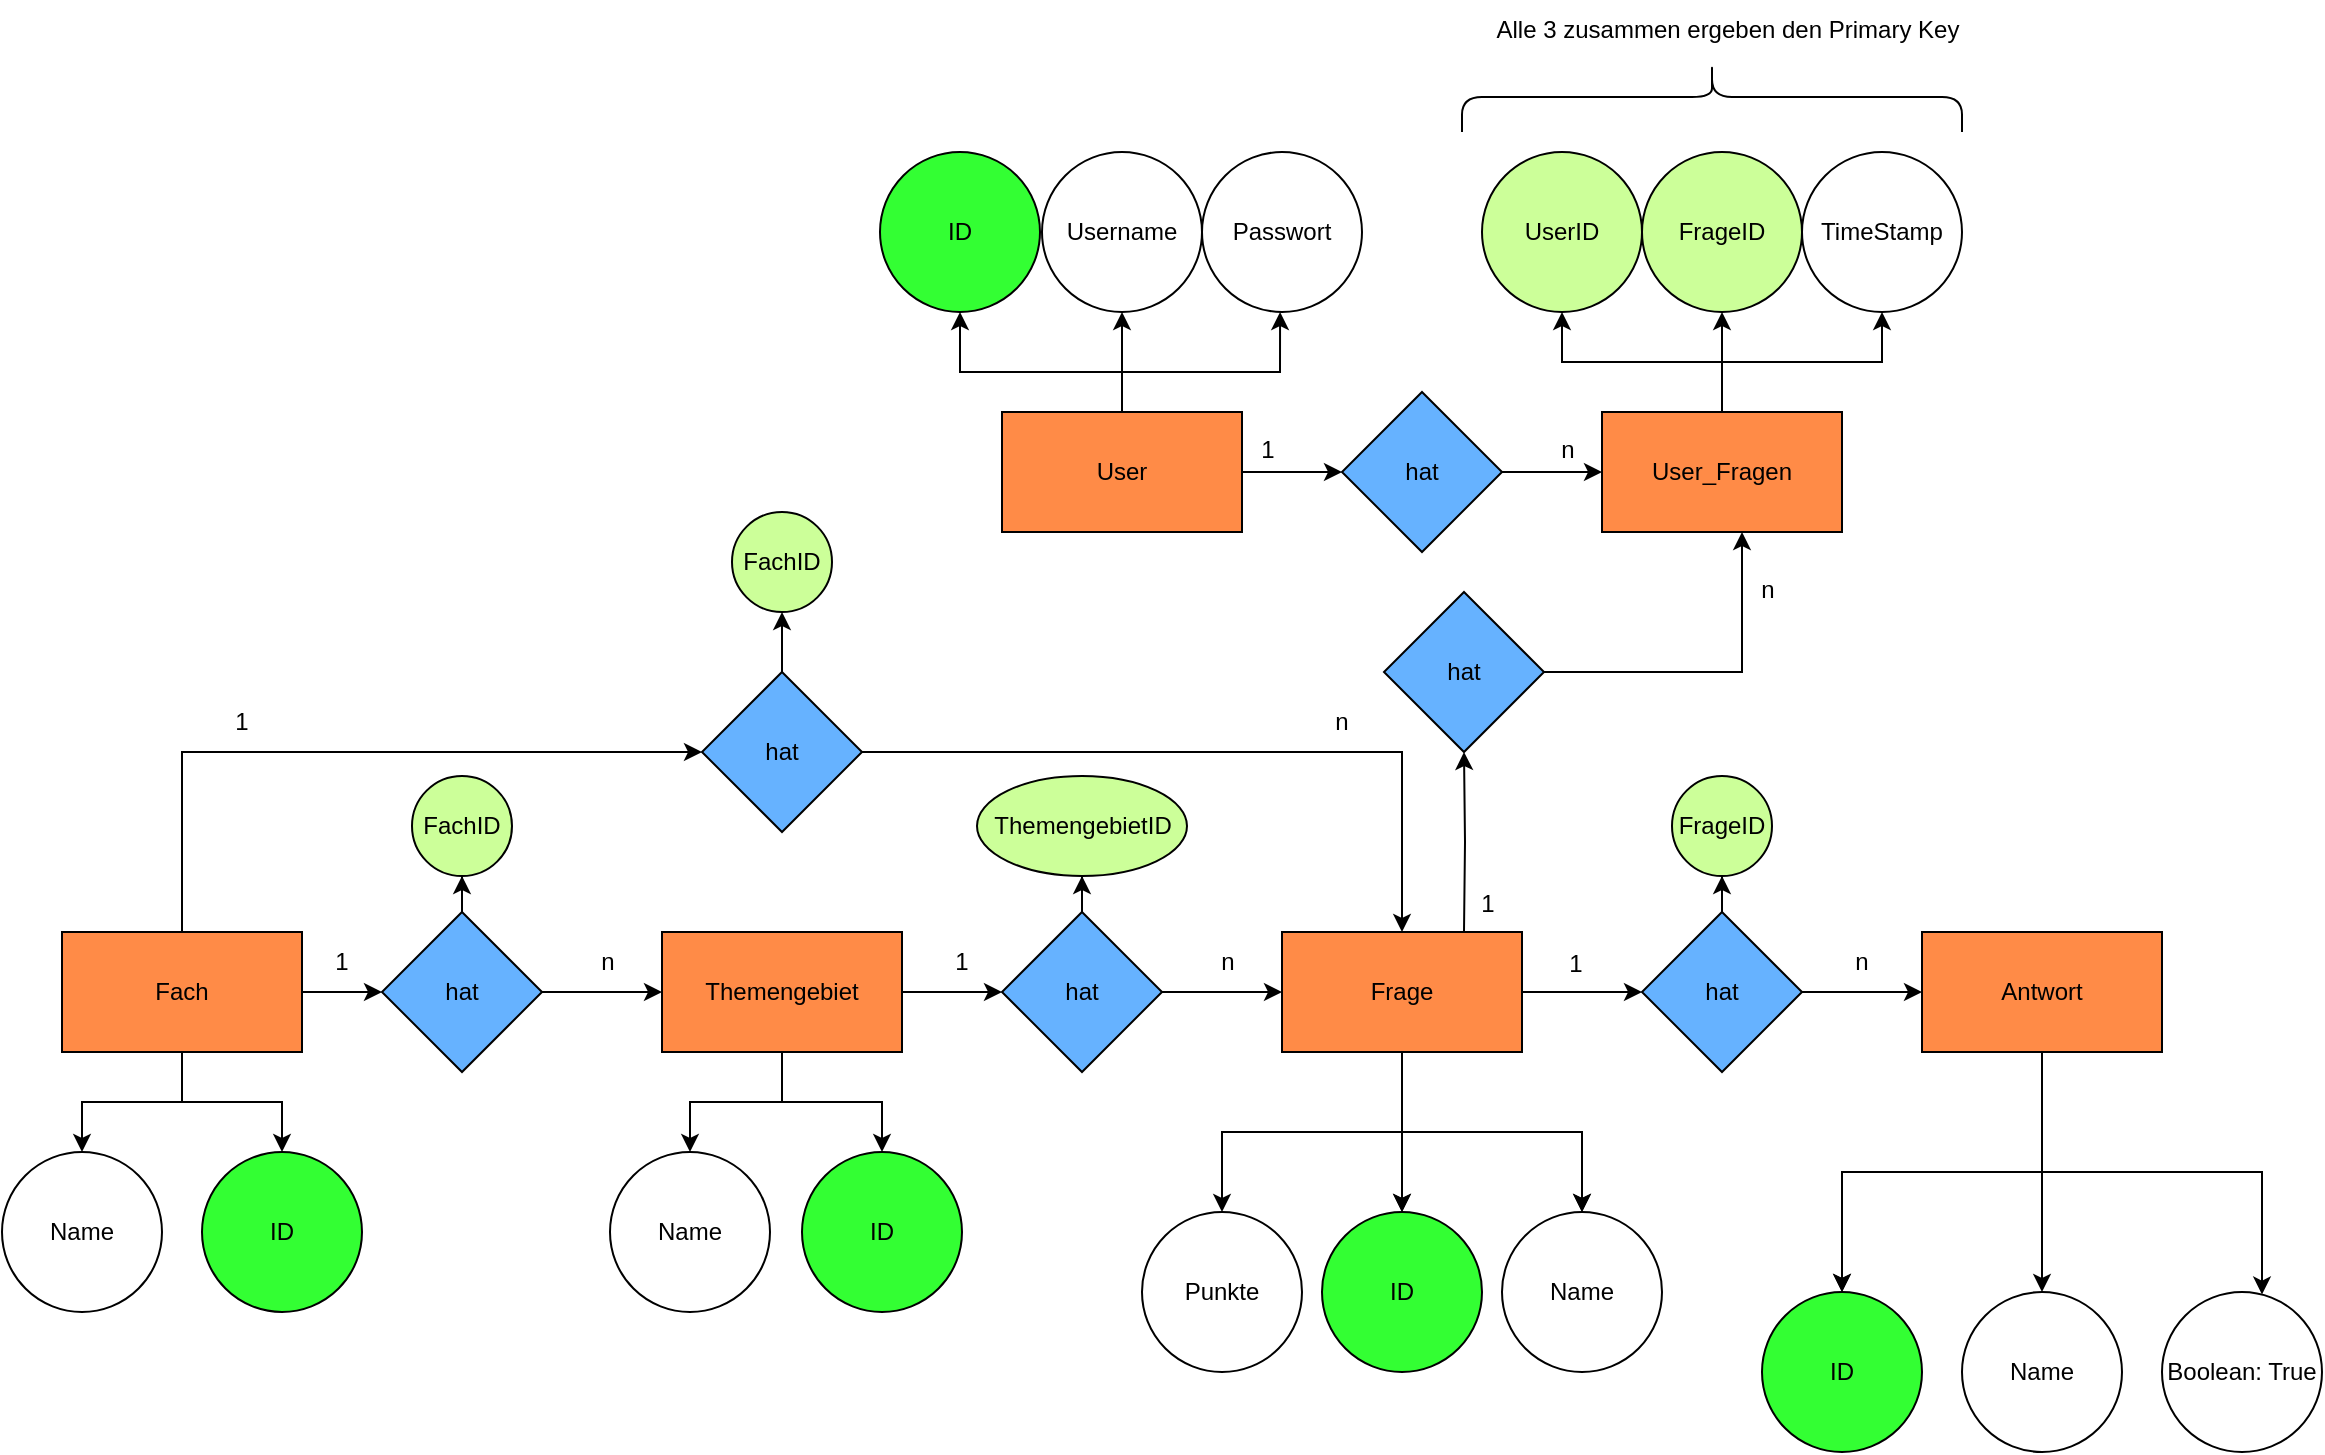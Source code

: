 <mxfile version="21.6.6" type="device">
  <diagram name="Seite-1" id="Jrwa2zBKotpQ11cqLeJJ">
    <mxGraphModel dx="1674" dy="1963" grid="1" gridSize="10" guides="1" tooltips="1" connect="1" arrows="1" fold="1" page="1" pageScale="1" pageWidth="827" pageHeight="1169" math="0" shadow="0">
      <root>
        <mxCell id="0" />
        <mxCell id="1" parent="0" />
        <mxCell id="lNHSzIOZlk993kWURvfF-6" value="" style="edgeStyle=orthogonalEdgeStyle;rounded=0;orthogonalLoop=1;jettySize=auto;html=1;" parent="1" source="lNHSzIOZlk993kWURvfF-1" target="lNHSzIOZlk993kWURvfF-5" edge="1">
          <mxGeometry relative="1" as="geometry" />
        </mxCell>
        <mxCell id="lNHSzIOZlk993kWURvfF-17" style="edgeStyle=orthogonalEdgeStyle;rounded=0;orthogonalLoop=1;jettySize=auto;html=1;entryX=0;entryY=0.5;entryDx=0;entryDy=0;exitX=0.5;exitY=0;exitDx=0;exitDy=0;" parent="1" source="lNHSzIOZlk993kWURvfF-1" target="lNHSzIOZlk993kWURvfF-14" edge="1">
          <mxGeometry relative="1" as="geometry" />
        </mxCell>
        <mxCell id="lNHSzIOZlk993kWURvfF-19" value="" style="edgeStyle=orthogonalEdgeStyle;rounded=0;orthogonalLoop=1;jettySize=auto;html=1;" parent="1" source="lNHSzIOZlk993kWURvfF-1" target="lNHSzIOZlk993kWURvfF-18" edge="1">
          <mxGeometry relative="1" as="geometry" />
        </mxCell>
        <mxCell id="lNHSzIOZlk993kWURvfF-21" value="" style="edgeStyle=orthogonalEdgeStyle;rounded=0;orthogonalLoop=1;jettySize=auto;html=1;exitX=0.5;exitY=1;exitDx=0;exitDy=0;" parent="1" source="lNHSzIOZlk993kWURvfF-1" target="lNHSzIOZlk993kWURvfF-20" edge="1">
          <mxGeometry relative="1" as="geometry" />
        </mxCell>
        <mxCell id="lNHSzIOZlk993kWURvfF-1" value="Fach" style="rounded=0;whiteSpace=wrap;html=1;shadow=0;fillColor=#FF8B47;" parent="1" vertex="1">
          <mxGeometry x="80" y="190" width="120" height="60" as="geometry" />
        </mxCell>
        <mxCell id="lNHSzIOZlk993kWURvfF-9" value="" style="edgeStyle=orthogonalEdgeStyle;rounded=0;orthogonalLoop=1;jettySize=auto;html=1;" parent="1" source="lNHSzIOZlk993kWURvfF-2" target="lNHSzIOZlk993kWURvfF-8" edge="1">
          <mxGeometry relative="1" as="geometry" />
        </mxCell>
        <mxCell id="lNHSzIOZlk993kWURvfF-25" value="" style="edgeStyle=orthogonalEdgeStyle;rounded=0;orthogonalLoop=1;jettySize=auto;html=1;" parent="1" source="lNHSzIOZlk993kWURvfF-2" target="lNHSzIOZlk993kWURvfF-24" edge="1">
          <mxGeometry relative="1" as="geometry" />
        </mxCell>
        <mxCell id="lNHSzIOZlk993kWURvfF-27" value="" style="edgeStyle=orthogonalEdgeStyle;rounded=0;orthogonalLoop=1;jettySize=auto;html=1;" parent="1" source="lNHSzIOZlk993kWURvfF-2" target="lNHSzIOZlk993kWURvfF-26" edge="1">
          <mxGeometry relative="1" as="geometry" />
        </mxCell>
        <mxCell id="lNHSzIOZlk993kWURvfF-2" value="Themengebiet" style="rounded=0;whiteSpace=wrap;html=1;fillColor=#FF8B47;" parent="1" vertex="1">
          <mxGeometry x="380" y="190" width="120" height="60" as="geometry" />
        </mxCell>
        <mxCell id="lNHSzIOZlk993kWURvfF-12" value="" style="edgeStyle=orthogonalEdgeStyle;rounded=0;orthogonalLoop=1;jettySize=auto;html=1;" parent="1" source="lNHSzIOZlk993kWURvfF-3" target="lNHSzIOZlk993kWURvfF-11" edge="1">
          <mxGeometry relative="1" as="geometry" />
        </mxCell>
        <mxCell id="lNHSzIOZlk993kWURvfF-29" value="" style="edgeStyle=orthogonalEdgeStyle;rounded=0;orthogonalLoop=1;jettySize=auto;html=1;" parent="1" source="lNHSzIOZlk993kWURvfF-3" target="lNHSzIOZlk993kWURvfF-28" edge="1">
          <mxGeometry relative="1" as="geometry" />
        </mxCell>
        <mxCell id="lNHSzIOZlk993kWURvfF-30" value="" style="edgeStyle=orthogonalEdgeStyle;rounded=0;orthogonalLoop=1;jettySize=auto;html=1;" parent="1" source="lNHSzIOZlk993kWURvfF-3" target="lNHSzIOZlk993kWURvfF-28" edge="1">
          <mxGeometry relative="1" as="geometry" />
        </mxCell>
        <mxCell id="lNHSzIOZlk993kWURvfF-32" value="" style="edgeStyle=orthogonalEdgeStyle;rounded=0;orthogonalLoop=1;jettySize=auto;html=1;" parent="1" source="lNHSzIOZlk993kWURvfF-3" target="lNHSzIOZlk993kWURvfF-31" edge="1">
          <mxGeometry relative="1" as="geometry" />
        </mxCell>
        <mxCell id="lNHSzIOZlk993kWURvfF-33" value="" style="edgeStyle=orthogonalEdgeStyle;rounded=0;orthogonalLoop=1;jettySize=auto;html=1;" parent="1" source="lNHSzIOZlk993kWURvfF-3" target="lNHSzIOZlk993kWURvfF-31" edge="1">
          <mxGeometry relative="1" as="geometry" />
        </mxCell>
        <mxCell id="lNHSzIOZlk993kWURvfF-36" value="" style="edgeStyle=orthogonalEdgeStyle;rounded=0;orthogonalLoop=1;jettySize=auto;html=1;" parent="1" source="lNHSzIOZlk993kWURvfF-3" target="lNHSzIOZlk993kWURvfF-35" edge="1">
          <mxGeometry relative="1" as="geometry" />
        </mxCell>
        <mxCell id="lNHSzIOZlk993kWURvfF-3" value="Frage" style="rounded=0;whiteSpace=wrap;html=1;fillColor=#FF8B47;" parent="1" vertex="1">
          <mxGeometry x="690" y="190" width="120" height="60" as="geometry" />
        </mxCell>
        <mxCell id="lNHSzIOZlk993kWURvfF-38" value="" style="edgeStyle=orthogonalEdgeStyle;rounded=0;orthogonalLoop=1;jettySize=auto;html=1;" parent="1" source="lNHSzIOZlk993kWURvfF-4" target="lNHSzIOZlk993kWURvfF-37" edge="1">
          <mxGeometry relative="1" as="geometry" />
        </mxCell>
        <mxCell id="lNHSzIOZlk993kWURvfF-39" value="" style="edgeStyle=orthogonalEdgeStyle;rounded=0;orthogonalLoop=1;jettySize=auto;html=1;" parent="1" source="lNHSzIOZlk993kWURvfF-4" target="lNHSzIOZlk993kWURvfF-37" edge="1">
          <mxGeometry relative="1" as="geometry" />
        </mxCell>
        <mxCell id="lNHSzIOZlk993kWURvfF-41" value="" style="edgeStyle=orthogonalEdgeStyle;rounded=0;orthogonalLoop=1;jettySize=auto;html=1;" parent="1" source="lNHSzIOZlk993kWURvfF-4" target="lNHSzIOZlk993kWURvfF-40" edge="1">
          <mxGeometry relative="1" as="geometry" />
        </mxCell>
        <mxCell id="lNHSzIOZlk993kWURvfF-43" value="" style="edgeStyle=orthogonalEdgeStyle;rounded=0;orthogonalLoop=1;jettySize=auto;html=1;" parent="1" source="lNHSzIOZlk993kWURvfF-4" target="lNHSzIOZlk993kWURvfF-42" edge="1">
          <mxGeometry relative="1" as="geometry">
            <Array as="points">
              <mxPoint x="1070" y="310" />
              <mxPoint x="1180" y="310" />
            </Array>
          </mxGeometry>
        </mxCell>
        <mxCell id="lNHSzIOZlk993kWURvfF-4" value="Antwort" style="rounded=0;whiteSpace=wrap;html=1;fillColor=#FF8B47;" parent="1" vertex="1">
          <mxGeometry x="1010" y="190" width="120" height="60" as="geometry" />
        </mxCell>
        <mxCell id="lNHSzIOZlk993kWURvfF-7" value="" style="edgeStyle=orthogonalEdgeStyle;rounded=0;orthogonalLoop=1;jettySize=auto;html=1;" parent="1" source="lNHSzIOZlk993kWURvfF-5" target="lNHSzIOZlk993kWURvfF-2" edge="1">
          <mxGeometry relative="1" as="geometry" />
        </mxCell>
        <mxCell id="lNHSzIOZlk993kWURvfF-51" value="" style="edgeStyle=orthogonalEdgeStyle;rounded=0;orthogonalLoop=1;jettySize=auto;html=1;" parent="1" source="lNHSzIOZlk993kWURvfF-5" target="lNHSzIOZlk993kWURvfF-50" edge="1">
          <mxGeometry relative="1" as="geometry" />
        </mxCell>
        <mxCell id="lNHSzIOZlk993kWURvfF-5" value="hat" style="rhombus;whiteSpace=wrap;html=1;rounded=0;fillColor=#66B2FF;" parent="1" vertex="1">
          <mxGeometry x="240" y="180" width="80" height="80" as="geometry" />
        </mxCell>
        <mxCell id="lNHSzIOZlk993kWURvfF-10" value="" style="edgeStyle=orthogonalEdgeStyle;rounded=0;orthogonalLoop=1;jettySize=auto;html=1;" parent="1" source="lNHSzIOZlk993kWURvfF-8" target="lNHSzIOZlk993kWURvfF-3" edge="1">
          <mxGeometry relative="1" as="geometry" />
        </mxCell>
        <mxCell id="lNHSzIOZlk993kWURvfF-57" value="" style="edgeStyle=orthogonalEdgeStyle;rounded=0;orthogonalLoop=1;jettySize=auto;html=1;" parent="1" source="lNHSzIOZlk993kWURvfF-8" target="lNHSzIOZlk993kWURvfF-56" edge="1">
          <mxGeometry relative="1" as="geometry" />
        </mxCell>
        <mxCell id="lNHSzIOZlk993kWURvfF-8" value="hat" style="rhombus;whiteSpace=wrap;html=1;rounded=0;fillColor=#66B2FF;" parent="1" vertex="1">
          <mxGeometry x="550" y="180" width="80" height="80" as="geometry" />
        </mxCell>
        <mxCell id="lNHSzIOZlk993kWURvfF-13" value="" style="edgeStyle=orthogonalEdgeStyle;rounded=0;orthogonalLoop=1;jettySize=auto;html=1;" parent="1" source="lNHSzIOZlk993kWURvfF-11" target="lNHSzIOZlk993kWURvfF-4" edge="1">
          <mxGeometry relative="1" as="geometry" />
        </mxCell>
        <mxCell id="lNHSzIOZlk993kWURvfF-59" value="" style="edgeStyle=orthogonalEdgeStyle;rounded=0;orthogonalLoop=1;jettySize=auto;html=1;" parent="1" source="lNHSzIOZlk993kWURvfF-11" target="lNHSzIOZlk993kWURvfF-58" edge="1">
          <mxGeometry relative="1" as="geometry" />
        </mxCell>
        <mxCell id="lNHSzIOZlk993kWURvfF-11" value="hat" style="rhombus;whiteSpace=wrap;html=1;rounded=0;fillColor=#66B2FF;" parent="1" vertex="1">
          <mxGeometry x="870" y="180" width="80" height="80" as="geometry" />
        </mxCell>
        <mxCell id="lNHSzIOZlk993kWURvfF-16" style="edgeStyle=orthogonalEdgeStyle;rounded=0;orthogonalLoop=1;jettySize=auto;html=1;entryX=0.5;entryY=0;entryDx=0;entryDy=0;" parent="1" source="lNHSzIOZlk993kWURvfF-14" target="lNHSzIOZlk993kWURvfF-3" edge="1">
          <mxGeometry relative="1" as="geometry" />
        </mxCell>
        <mxCell id="lNHSzIOZlk993kWURvfF-55" value="" style="edgeStyle=orthogonalEdgeStyle;rounded=0;orthogonalLoop=1;jettySize=auto;html=1;" parent="1" source="lNHSzIOZlk993kWURvfF-14" target="lNHSzIOZlk993kWURvfF-54" edge="1">
          <mxGeometry relative="1" as="geometry" />
        </mxCell>
        <mxCell id="lNHSzIOZlk993kWURvfF-14" value="hat" style="rhombus;whiteSpace=wrap;html=1;rounded=0;fillColor=#66B2FF;" parent="1" vertex="1">
          <mxGeometry x="400" y="60" width="80" height="80" as="geometry" />
        </mxCell>
        <mxCell id="lNHSzIOZlk993kWURvfF-18" value="ID" style="ellipse;whiteSpace=wrap;html=1;rounded=0;fillColor=#33FF33;" parent="1" vertex="1">
          <mxGeometry x="150" y="300" width="80" height="80" as="geometry" />
        </mxCell>
        <mxCell id="lNHSzIOZlk993kWURvfF-20" value="Name" style="ellipse;whiteSpace=wrap;html=1;rounded=0;" parent="1" vertex="1">
          <mxGeometry x="50" y="300" width="80" height="80" as="geometry" />
        </mxCell>
        <mxCell id="lNHSzIOZlk993kWURvfF-22" value="1" style="text;html=1;strokeColor=none;fillColor=none;align=center;verticalAlign=middle;whiteSpace=wrap;rounded=0;" parent="1" vertex="1">
          <mxGeometry x="190" y="190" width="60" height="30" as="geometry" />
        </mxCell>
        <mxCell id="lNHSzIOZlk993kWURvfF-23" value="n" style="text;html=1;strokeColor=none;fillColor=none;align=center;verticalAlign=middle;whiteSpace=wrap;rounded=0;" parent="1" vertex="1">
          <mxGeometry x="323" y="190" width="60" height="30" as="geometry" />
        </mxCell>
        <mxCell id="lNHSzIOZlk993kWURvfF-24" value="ID" style="ellipse;whiteSpace=wrap;html=1;rounded=0;fillColor=#33FF33;" parent="1" vertex="1">
          <mxGeometry x="450" y="300" width="80" height="80" as="geometry" />
        </mxCell>
        <mxCell id="lNHSzIOZlk993kWURvfF-26" value="Name" style="ellipse;whiteSpace=wrap;html=1;rounded=0;" parent="1" vertex="1">
          <mxGeometry x="354" y="300" width="80" height="80" as="geometry" />
        </mxCell>
        <mxCell id="lNHSzIOZlk993kWURvfF-28" value="&lt;div&gt;ID&lt;/div&gt;" style="ellipse;whiteSpace=wrap;html=1;rounded=0;fillColor=#33FF33;" parent="1" vertex="1">
          <mxGeometry x="710" y="330" width="80" height="80" as="geometry" />
        </mxCell>
        <mxCell id="lNHSzIOZlk993kWURvfF-31" value="Name" style="ellipse;whiteSpace=wrap;html=1;rounded=0;" parent="1" vertex="1">
          <mxGeometry x="800" y="330" width="80" height="80" as="geometry" />
        </mxCell>
        <mxCell id="lNHSzIOZlk993kWURvfF-35" value="&lt;div&gt;Punkte&lt;/div&gt;" style="ellipse;whiteSpace=wrap;html=1;rounded=0;" parent="1" vertex="1">
          <mxGeometry x="620" y="330" width="80" height="80" as="geometry" />
        </mxCell>
        <mxCell id="lNHSzIOZlk993kWURvfF-37" value="ID" style="ellipse;whiteSpace=wrap;html=1;rounded=0;fillColor=#33FF33;" parent="1" vertex="1">
          <mxGeometry x="930" y="370" width="80" height="80" as="geometry" />
        </mxCell>
        <mxCell id="lNHSzIOZlk993kWURvfF-40" value="Name" style="ellipse;whiteSpace=wrap;html=1;rounded=0;" parent="1" vertex="1">
          <mxGeometry x="1030" y="370" width="80" height="80" as="geometry" />
        </mxCell>
        <mxCell id="lNHSzIOZlk993kWURvfF-42" value="Boolean: True" style="ellipse;whiteSpace=wrap;html=1;rounded=0;" parent="1" vertex="1">
          <mxGeometry x="1130" y="370" width="80" height="80" as="geometry" />
        </mxCell>
        <mxCell id="lNHSzIOZlk993kWURvfF-44" value="1" style="text;html=1;strokeColor=none;fillColor=none;align=center;verticalAlign=middle;whiteSpace=wrap;rounded=0;" parent="1" vertex="1">
          <mxGeometry x="500" y="190" width="60" height="30" as="geometry" />
        </mxCell>
        <mxCell id="lNHSzIOZlk993kWURvfF-45" value="1" style="text;html=1;strokeColor=none;fillColor=none;align=center;verticalAlign=middle;whiteSpace=wrap;rounded=0;" parent="1" vertex="1">
          <mxGeometry x="807" y="191" width="60" height="30" as="geometry" />
        </mxCell>
        <mxCell id="lNHSzIOZlk993kWURvfF-46" value="1" style="text;html=1;strokeColor=none;fillColor=none;align=center;verticalAlign=middle;whiteSpace=wrap;rounded=0;" parent="1" vertex="1">
          <mxGeometry x="140" y="70" width="60" height="30" as="geometry" />
        </mxCell>
        <mxCell id="lNHSzIOZlk993kWURvfF-47" value="n" style="text;html=1;strokeColor=none;fillColor=none;align=center;verticalAlign=middle;whiteSpace=wrap;rounded=0;" parent="1" vertex="1">
          <mxGeometry x="633" y="190" width="60" height="30" as="geometry" />
        </mxCell>
        <mxCell id="lNHSzIOZlk993kWURvfF-48" value="n" style="text;html=1;strokeColor=none;fillColor=none;align=center;verticalAlign=middle;whiteSpace=wrap;rounded=0;" parent="1" vertex="1">
          <mxGeometry x="950" y="190" width="60" height="30" as="geometry" />
        </mxCell>
        <mxCell id="lNHSzIOZlk993kWURvfF-49" value="n" style="text;html=1;strokeColor=none;fillColor=none;align=center;verticalAlign=middle;whiteSpace=wrap;rounded=0;" parent="1" vertex="1">
          <mxGeometry x="690" y="70" width="60" height="30" as="geometry" />
        </mxCell>
        <mxCell id="lNHSzIOZlk993kWURvfF-50" value="FachID" style="ellipse;whiteSpace=wrap;html=1;rounded=0;fillColor=#CCFF99;" parent="1" vertex="1">
          <mxGeometry x="255" y="112" width="50" height="50" as="geometry" />
        </mxCell>
        <mxCell id="lNHSzIOZlk993kWURvfF-54" value="FachID" style="ellipse;whiteSpace=wrap;html=1;rounded=0;fillColor=#CCFF99;" parent="1" vertex="1">
          <mxGeometry x="415" y="-20" width="50" height="50" as="geometry" />
        </mxCell>
        <mxCell id="lNHSzIOZlk993kWURvfF-56" value="ThemengebietID" style="ellipse;whiteSpace=wrap;html=1;rounded=0;fillColor=#CCFF99;" parent="1" vertex="1">
          <mxGeometry x="537.5" y="112" width="105" height="50" as="geometry" />
        </mxCell>
        <mxCell id="lNHSzIOZlk993kWURvfF-58" value="FrageID" style="ellipse;whiteSpace=wrap;html=1;rounded=0;fillColor=#CCFF99;" parent="1" vertex="1">
          <mxGeometry x="885" y="112" width="50" height="50" as="geometry" />
        </mxCell>
        <mxCell id="fkHiAec0l88sQGio4jMI-1" style="edgeStyle=orthogonalEdgeStyle;rounded=0;orthogonalLoop=1;jettySize=auto;html=1;exitX=1;exitY=0.5;exitDx=0;exitDy=0;" edge="1" parent="1" target="fkHiAec0l88sQGio4jMI-13">
          <mxGeometry relative="1" as="geometry">
            <mxPoint x="821" y="60" as="sourcePoint" />
            <mxPoint x="921.76" y="-10.42" as="targetPoint" />
            <Array as="points">
              <mxPoint x="920" y="60" />
            </Array>
          </mxGeometry>
        </mxCell>
        <mxCell id="fkHiAec0l88sQGio4jMI-2" style="edgeStyle=orthogonalEdgeStyle;rounded=0;orthogonalLoop=1;jettySize=auto;html=1;exitX=0.5;exitY=0;exitDx=0;exitDy=0;entryX=0.5;entryY=1;entryDx=0;entryDy=0;" edge="1" parent="1" source="fkHiAec0l88sQGio4jMI-6" target="fkHiAec0l88sQGio4jMI-7">
          <mxGeometry relative="1" as="geometry">
            <mxPoint x="610" y="-110" as="targetPoint" />
            <Array as="points">
              <mxPoint x="610" y="-90" />
              <mxPoint x="529" y="-90" />
            </Array>
          </mxGeometry>
        </mxCell>
        <mxCell id="fkHiAec0l88sQGio4jMI-3" style="edgeStyle=orthogonalEdgeStyle;rounded=0;orthogonalLoop=1;jettySize=auto;html=1;entryX=0.588;entryY=1;entryDx=0;entryDy=0;entryPerimeter=0;" edge="1" parent="1">
          <mxGeometry relative="1" as="geometry">
            <mxPoint x="602.04" y="-70" as="sourcePoint" />
            <mxPoint x="689.04" y="-120" as="targetPoint" />
            <Array as="points">
              <mxPoint x="610" y="-70" />
              <mxPoint x="610" y="-90" />
              <mxPoint x="689" y="-90" />
            </Array>
          </mxGeometry>
        </mxCell>
        <mxCell id="fkHiAec0l88sQGio4jMI-4" style="edgeStyle=orthogonalEdgeStyle;rounded=0;orthogonalLoop=1;jettySize=auto;html=1;entryX=0.5;entryY=1;entryDx=0;entryDy=0;" edge="1" parent="1" source="fkHiAec0l88sQGio4jMI-6" target="fkHiAec0l88sQGio4jMI-9">
          <mxGeometry relative="1" as="geometry" />
        </mxCell>
        <mxCell id="fkHiAec0l88sQGio4jMI-5" value="" style="edgeStyle=orthogonalEdgeStyle;rounded=0;orthogonalLoop=1;jettySize=auto;html=1;" edge="1" parent="1" source="fkHiAec0l88sQGio4jMI-6" target="fkHiAec0l88sQGio4jMI-18">
          <mxGeometry relative="1" as="geometry" />
        </mxCell>
        <mxCell id="fkHiAec0l88sQGio4jMI-6" value="User" style="rounded=0;whiteSpace=wrap;html=1;fillColor=#FF8B47;" vertex="1" parent="1">
          <mxGeometry x="550" y="-70" width="120" height="60" as="geometry" />
        </mxCell>
        <mxCell id="fkHiAec0l88sQGio4jMI-7" value="ID" style="ellipse;whiteSpace=wrap;html=1;rounded=0;fillColor=#33FF33;" vertex="1" parent="1">
          <mxGeometry x="489" y="-200" width="80" height="80" as="geometry" />
        </mxCell>
        <mxCell id="fkHiAec0l88sQGio4jMI-8" value="Passwort" style="ellipse;whiteSpace=wrap;html=1;rounded=0;" vertex="1" parent="1">
          <mxGeometry x="650" y="-200" width="80" height="80" as="geometry" />
        </mxCell>
        <mxCell id="fkHiAec0l88sQGio4jMI-9" value="Username" style="ellipse;whiteSpace=wrap;html=1;rounded=0;" vertex="1" parent="1">
          <mxGeometry x="570" y="-200" width="80" height="80" as="geometry" />
        </mxCell>
        <mxCell id="fkHiAec0l88sQGio4jMI-10" style="edgeStyle=orthogonalEdgeStyle;rounded=0;orthogonalLoop=1;jettySize=auto;html=1;entryX=0.5;entryY=1;entryDx=0;entryDy=0;" edge="1" parent="1" source="fkHiAec0l88sQGio4jMI-13" target="fkHiAec0l88sQGio4jMI-15">
          <mxGeometry relative="1" as="geometry" />
        </mxCell>
        <mxCell id="fkHiAec0l88sQGio4jMI-11" style="edgeStyle=orthogonalEdgeStyle;rounded=0;orthogonalLoop=1;jettySize=auto;html=1;entryX=0.5;entryY=1;entryDx=0;entryDy=0;" edge="1" parent="1" source="fkHiAec0l88sQGio4jMI-13" target="fkHiAec0l88sQGio4jMI-14">
          <mxGeometry relative="1" as="geometry" />
        </mxCell>
        <mxCell id="fkHiAec0l88sQGio4jMI-12" style="edgeStyle=orthogonalEdgeStyle;rounded=0;orthogonalLoop=1;jettySize=auto;html=1;entryX=0.5;entryY=1;entryDx=0;entryDy=0;" edge="1" parent="1" source="fkHiAec0l88sQGio4jMI-13" target="fkHiAec0l88sQGio4jMI-16">
          <mxGeometry relative="1" as="geometry" />
        </mxCell>
        <mxCell id="fkHiAec0l88sQGio4jMI-13" value="&lt;div&gt;User_Fragen&lt;/div&gt;" style="rounded=0;whiteSpace=wrap;html=1;fillColor=#FF8B47;" vertex="1" parent="1">
          <mxGeometry x="850" y="-70" width="120" height="60" as="geometry" />
        </mxCell>
        <mxCell id="fkHiAec0l88sQGio4jMI-14" value="FrageID" style="ellipse;whiteSpace=wrap;html=1;rounded=0;fillColor=#CCFF99;" vertex="1" parent="1">
          <mxGeometry x="870" y="-200" width="80" height="80" as="geometry" />
        </mxCell>
        <mxCell id="fkHiAec0l88sQGio4jMI-15" value="UserID" style="ellipse;whiteSpace=wrap;html=1;rounded=0;fillColor=#CCFF99;" vertex="1" parent="1">
          <mxGeometry x="790" y="-200" width="80" height="80" as="geometry" />
        </mxCell>
        <mxCell id="fkHiAec0l88sQGio4jMI-16" value="TimeStamp" style="ellipse;whiteSpace=wrap;html=1;rounded=0;" vertex="1" parent="1">
          <mxGeometry x="950" y="-200" width="80" height="80" as="geometry" />
        </mxCell>
        <mxCell id="fkHiAec0l88sQGio4jMI-17" style="edgeStyle=orthogonalEdgeStyle;rounded=0;orthogonalLoop=1;jettySize=auto;html=1;entryX=0;entryY=0.5;entryDx=0;entryDy=0;" edge="1" parent="1" source="fkHiAec0l88sQGio4jMI-18" target="fkHiAec0l88sQGio4jMI-13">
          <mxGeometry relative="1" as="geometry" />
        </mxCell>
        <mxCell id="fkHiAec0l88sQGio4jMI-18" value="hat" style="rhombus;whiteSpace=wrap;html=1;rounded=0;fillColor=#66B2FF;" vertex="1" parent="1">
          <mxGeometry x="720" y="-80" width="80" height="80" as="geometry" />
        </mxCell>
        <mxCell id="fkHiAec0l88sQGio4jMI-19" value="1" style="text;html=1;strokeColor=none;fillColor=none;align=center;verticalAlign=middle;whiteSpace=wrap;rounded=0;" vertex="1" parent="1">
          <mxGeometry x="763" y="161" width="60" height="30" as="geometry" />
        </mxCell>
        <mxCell id="fkHiAec0l88sQGio4jMI-20" value="1" style="text;html=1;strokeColor=none;fillColor=none;align=center;verticalAlign=middle;whiteSpace=wrap;rounded=0;" vertex="1" parent="1">
          <mxGeometry x="653" y="-66" width="60" height="30" as="geometry" />
        </mxCell>
        <mxCell id="fkHiAec0l88sQGio4jMI-21" value="n" style="text;html=1;strokeColor=none;fillColor=none;align=center;verticalAlign=middle;whiteSpace=wrap;rounded=0;" vertex="1" parent="1">
          <mxGeometry x="803" y="-66" width="60" height="30" as="geometry" />
        </mxCell>
        <mxCell id="fkHiAec0l88sQGio4jMI-22" value="n" style="text;html=1;strokeColor=none;fillColor=none;align=center;verticalAlign=middle;whiteSpace=wrap;rounded=0;" vertex="1" parent="1">
          <mxGeometry x="903" y="4" width="60" height="30" as="geometry" />
        </mxCell>
        <mxCell id="fkHiAec0l88sQGio4jMI-23" value="hat" style="rhombus;whiteSpace=wrap;html=1;rounded=0;fillColor=#66B2FF;" vertex="1" parent="1">
          <mxGeometry x="741" y="20" width="80" height="80" as="geometry" />
        </mxCell>
        <mxCell id="fkHiAec0l88sQGio4jMI-24" style="edgeStyle=orthogonalEdgeStyle;rounded=0;orthogonalLoop=1;jettySize=auto;html=1;" edge="1" parent="1" target="fkHiAec0l88sQGio4jMI-23">
          <mxGeometry relative="1" as="geometry">
            <mxPoint x="781" y="190" as="sourcePoint" />
          </mxGeometry>
        </mxCell>
        <mxCell id="fkHiAec0l88sQGio4jMI-25" value="" style="shape=curlyBracket;whiteSpace=wrap;html=1;rounded=1;labelPosition=left;verticalLabelPosition=middle;align=right;verticalAlign=middle;rotation=90;" vertex="1" parent="1">
          <mxGeometry x="887.5" y="-352.5" width="35" height="250" as="geometry" />
        </mxCell>
        <mxCell id="fkHiAec0l88sQGio4jMI-26" value="Alle 3 zusammen ergeben den Primary Key" style="text;html=1;strokeColor=none;fillColor=none;align=center;verticalAlign=middle;whiteSpace=wrap;rounded=0;" vertex="1" parent="1">
          <mxGeometry x="786" y="-276" width="254" height="30" as="geometry" />
        </mxCell>
      </root>
    </mxGraphModel>
  </diagram>
</mxfile>

